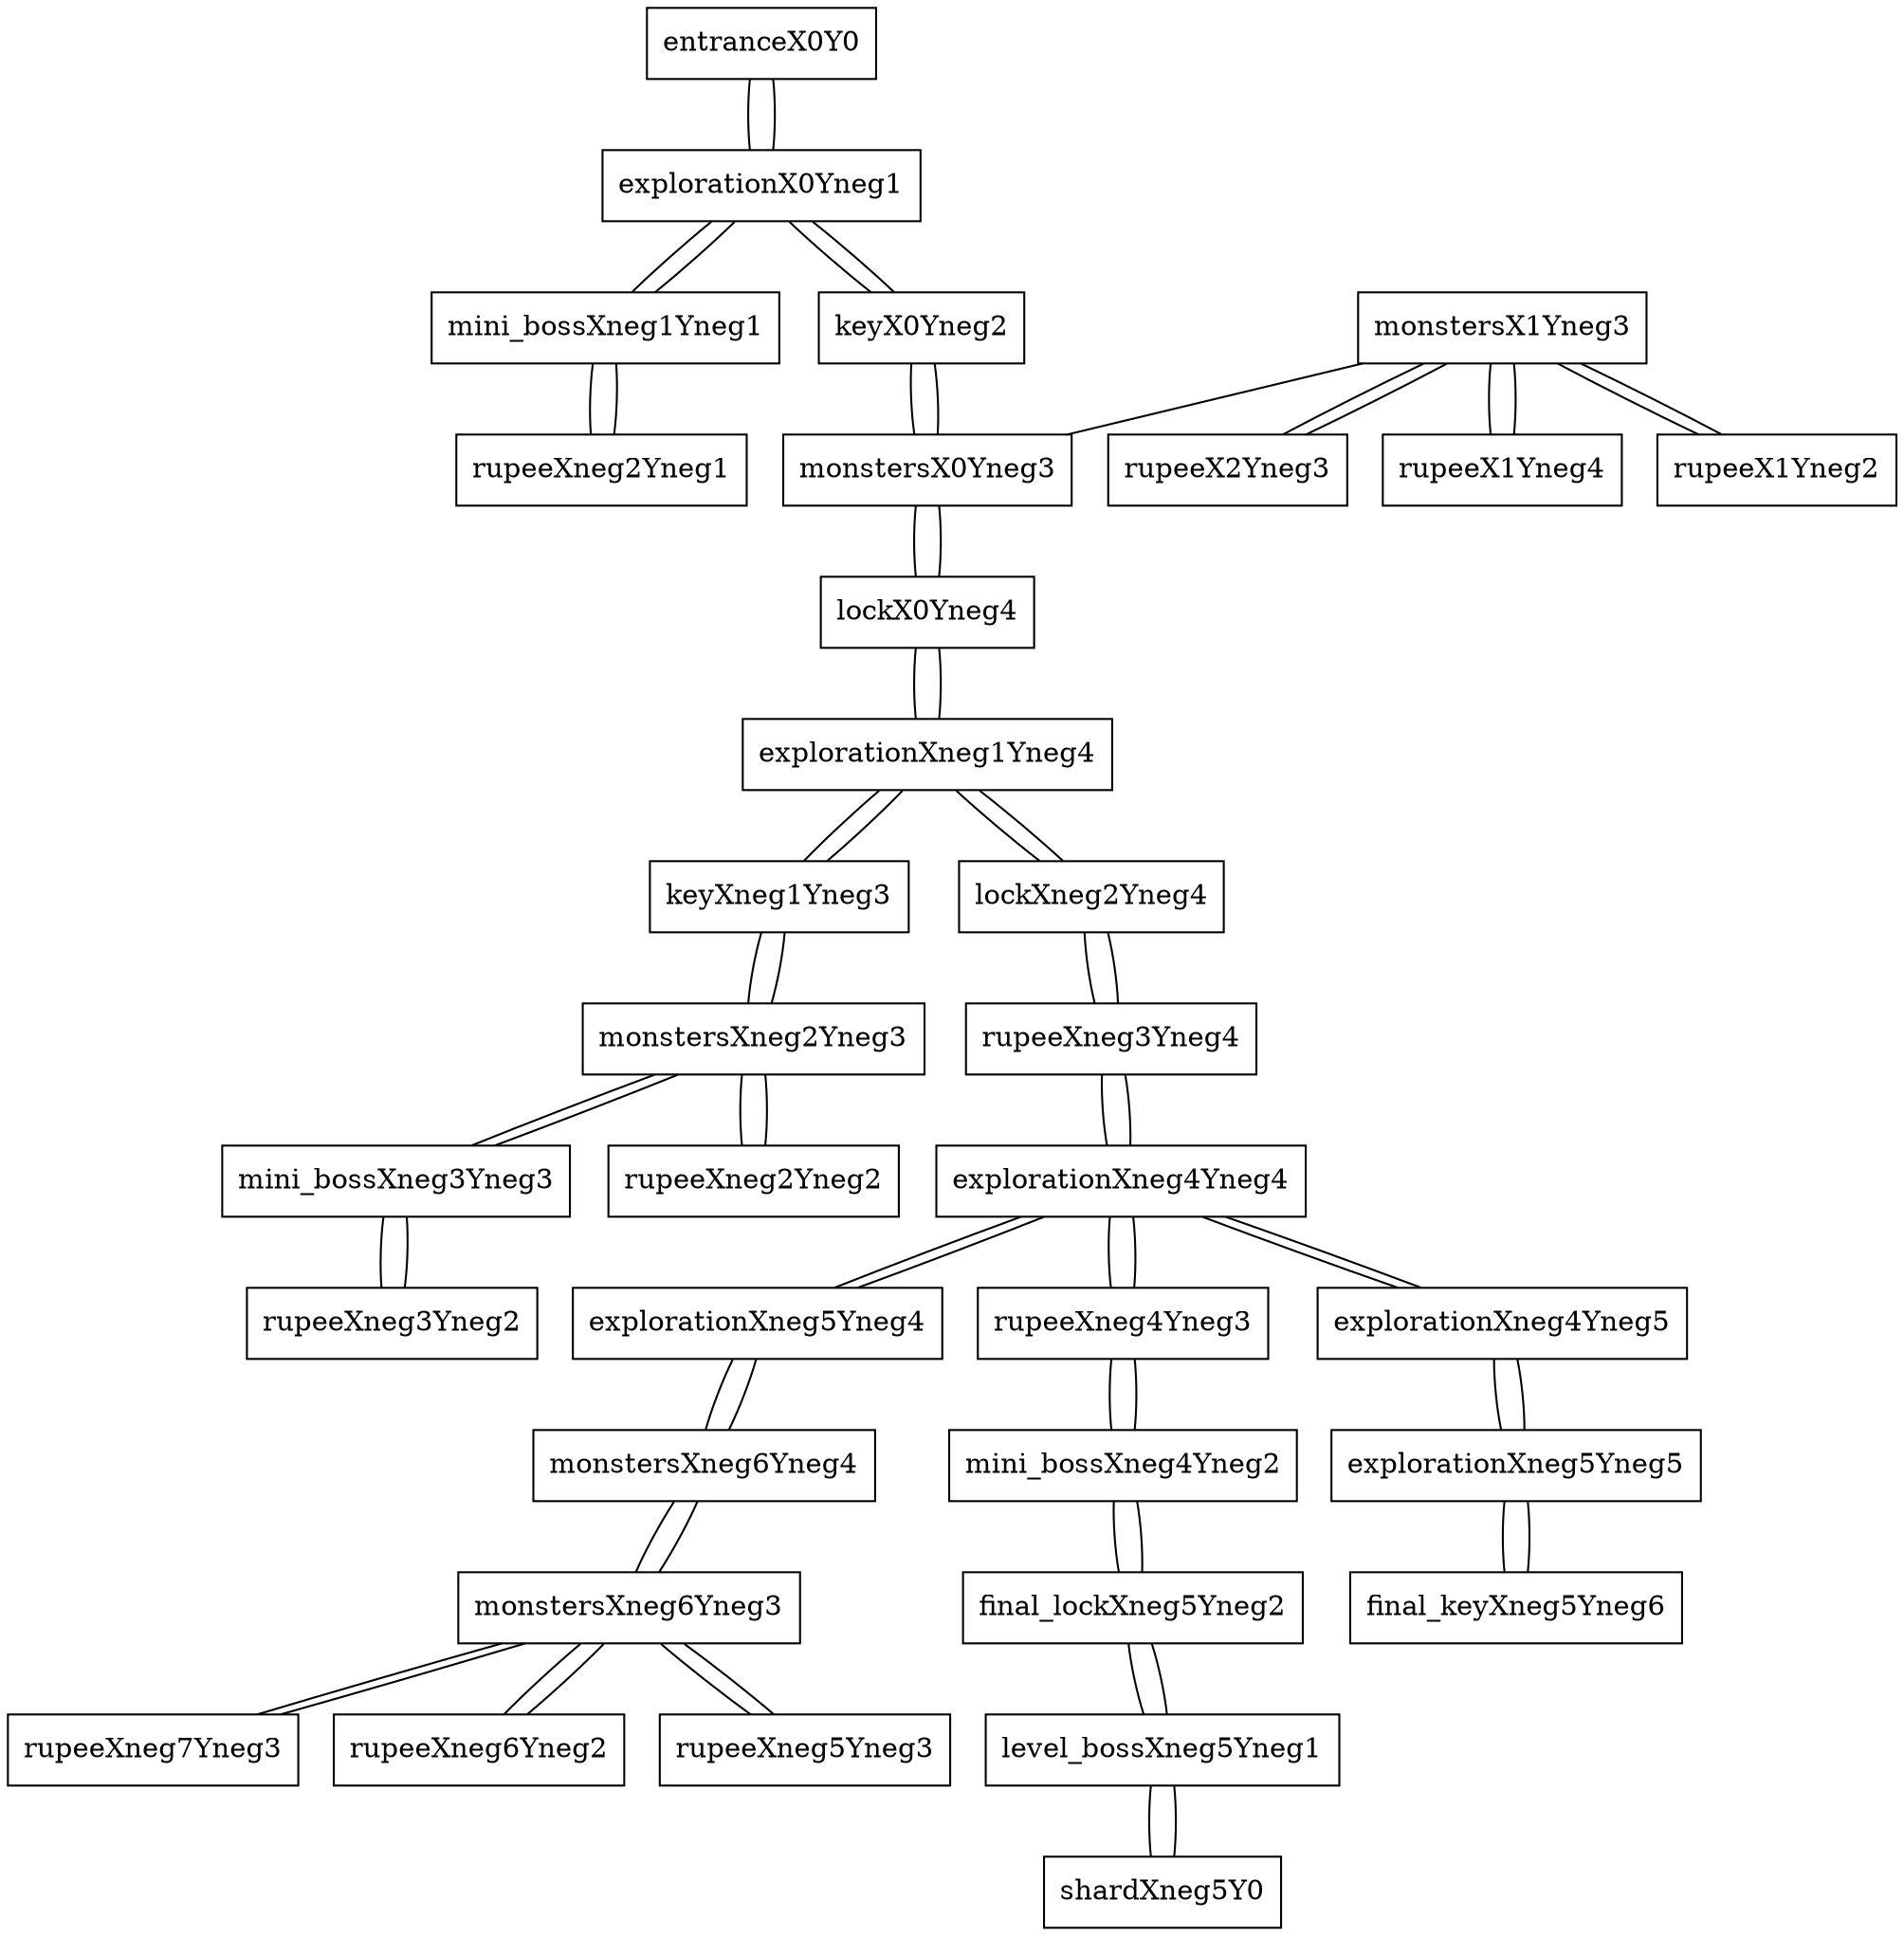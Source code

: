 graph space {

node [shape="box"]; entranceX0Y0 [pad="1.5,0.0" pos="0,0!"]; explorationX0Yneg1 [pad="1.5,0.0" pos="0,-1!"]; keyX0Yneg2 [pad="1.5,0.0" pos="0,-2!"]; monstersX0Yneg3 [pad="1.5,0.0" pos="0,-3!"]; monstersX1Yneg3 [pad="1.5,0.0" pos="1,-3!"]; rupeeX1Yneg4 [pad="1.5,0.0" pos="1,-4!"]; rupeeX1Yneg2 [pad="1.5,0.0" pos="1,-2!"]; rupeeX2Yneg3 [pad="1.5,0.0" pos="2,-3!"]; mini_bossXneg1Yneg1 [pad="1.5,0.0" pos="-1,-1!"]; rupeeXneg2Yneg1 [pad="1.5,0.0" pos="-2,-1!"]; lockX0Yneg4 [pad="1.5,0.0" pos="0,-4!"]; explorationXneg1Yneg4 [pad="1.5,0.0" pos="-1,-4!"]; keyXneg1Yneg3 [pad="1.5,0.0" pos="-1,-3!"]; monstersXneg2Yneg3 [pad="1.5,0.0" pos="-2,-3!"]; rupeeXneg2Yneg2 [pad="1.5,0.0" pos="-2,-2!"]; mini_bossXneg3Yneg3 [pad="1.5,0.0" pos="-3,-3!"]; rupeeXneg3Yneg2 [pad="1.5,0.0" pos="-3,-2!"]; lockXneg2Yneg4 [pad="1.5,0.0" pos="-2,-4!"]; rupeeXneg3Yneg4 [pad="1.5,0.0" pos="-3,-4!"]; explorationXneg4Yneg4 [pad="1.5,0.0" pos="-4,-4!"]; explorationXneg4Yneg5 [pad="1.5,0.0" pos="-4,-5!"]; explorationXneg5Yneg4 [pad="1.5,0.0" pos="-5,-4!"]; rupeeXneg4Yneg3 [pad="1.5,0.0" pos="-4,-3!"]; monstersXneg6Yneg4 [pad="1.5,0.0" pos="-6,-4!"]; monstersXneg6Yneg3 [pad="1.5,0.0" pos="-6,-3!"]; rupeeXneg5Yneg3 [pad="1.5,0.0" pos="-5,-3!"]; rupeeXneg7Yneg3 [pad="1.5,0.0" pos="-7,-3!"]; rupeeXneg6Yneg2 [pad="1.5,0.0" pos="-6,-2!"]; mini_bossXneg4Yneg2 [pad="1.5,0.0" pos="-4,-2!"]; explorationXneg5Yneg5 [pad="1.5,0.0" pos="-5,-5!"]; final_keyXneg5Yneg6 [pad="1.5,0.0" pos="-5,-6!"]; final_lockXneg5Yneg2 [pad="1.5,0.0" pos="-5,-2!"]; level_bossXneg5Yneg1 [pad="1.5,0.0" pos="-5,-1!"]; shardXneg5Y0 [pad="1.5,0.0" pos="-5,0!"]; 
entranceX0Y0 -- explorationX0Yneg1;
explorationX0Yneg1 -- mini_bossXneg1Yneg1;
explorationX0Yneg1 -- entranceX0Y0;
explorationX0Yneg1 -- keyX0Yneg2;
keyX0Yneg2 -- explorationX0Yneg1;
keyX0Yneg2 -- monstersX0Yneg3;
monstersX0Yneg3 -- keyX0Yneg2;
monstersX0Yneg3 -- lockX0Yneg4;
monstersX1Yneg3 -- rupeeX1Yneg2;
monstersX1Yneg3 -- rupeeX2Yneg3;
monstersX1Yneg3 -- rupeeX1Yneg4;
monstersX1Yneg3 -- monstersX0Yneg3;
rupeeX1Yneg4 -- monstersX1Yneg3;
rupeeX1Yneg2 -- monstersX1Yneg3;
rupeeX2Yneg3 -- monstersX1Yneg3;
mini_bossXneg1Yneg1 -- rupeeXneg2Yneg1;
mini_bossXneg1Yneg1 -- explorationX0Yneg1;
rupeeXneg2Yneg1 -- mini_bossXneg1Yneg1;
lockX0Yneg4 -- explorationXneg1Yneg4;
lockX0Yneg4 -- monstersX0Yneg3;
explorationXneg1Yneg4 -- lockXneg2Yneg4;
explorationXneg1Yneg4 -- keyXneg1Yneg3;
explorationXneg1Yneg4 -- lockX0Yneg4;
keyXneg1Yneg3 -- monstersXneg2Yneg3;
keyXneg1Yneg3 -- explorationXneg1Yneg4;
monstersXneg2Yneg3 -- mini_bossXneg3Yneg3;
monstersXneg2Yneg3 -- rupeeXneg2Yneg2;
monstersXneg2Yneg3 -- keyXneg1Yneg3;
rupeeXneg2Yneg2 -- monstersXneg2Yneg3;
mini_bossXneg3Yneg3 -- rupeeXneg3Yneg2;
mini_bossXneg3Yneg3 -- monstersXneg2Yneg3;
rupeeXneg3Yneg2 -- mini_bossXneg3Yneg3;
lockXneg2Yneg4 -- rupeeXneg3Yneg4;
lockXneg2Yneg4 -- explorationXneg1Yneg4;
rupeeXneg3Yneg4 -- explorationXneg4Yneg4;
rupeeXneg3Yneg4 -- lockXneg2Yneg4;
explorationXneg4Yneg4 -- explorationXneg4Yneg5;
explorationXneg4Yneg4 -- explorationXneg5Yneg4;
explorationXneg4Yneg4 -- rupeeXneg4Yneg3;
explorationXneg4Yneg4 -- rupeeXneg3Yneg4;
explorationXneg4Yneg5 -- explorationXneg5Yneg5;
explorationXneg4Yneg5 -- explorationXneg4Yneg4;
explorationXneg5Yneg4 -- monstersXneg6Yneg4;
explorationXneg5Yneg4 -- explorationXneg4Yneg4;
rupeeXneg4Yneg3 -- explorationXneg4Yneg4;
rupeeXneg4Yneg3 -- mini_bossXneg4Yneg2;
monstersXneg6Yneg4 -- monstersXneg6Yneg3;
monstersXneg6Yneg4 -- explorationXneg5Yneg4;
monstersXneg6Yneg3 -- rupeeXneg7Yneg3;
monstersXneg6Yneg3 -- rupeeXneg6Yneg2;
monstersXneg6Yneg3 -- rupeeXneg5Yneg3;
monstersXneg6Yneg3 -- monstersXneg6Yneg4;
rupeeXneg5Yneg3 -- monstersXneg6Yneg3;
rupeeXneg7Yneg3 -- monstersXneg6Yneg3;
rupeeXneg6Yneg2 -- monstersXneg6Yneg3;
mini_bossXneg4Yneg2 -- final_lockXneg5Yneg2;
mini_bossXneg4Yneg2 -- rupeeXneg4Yneg3;
explorationXneg5Yneg5 -- final_keyXneg5Yneg6;
explorationXneg5Yneg5 -- explorationXneg4Yneg5;
final_keyXneg5Yneg6 -- explorationXneg5Yneg5;
final_lockXneg5Yneg2 -- level_bossXneg5Yneg1;
final_lockXneg5Yneg2 -- mini_bossXneg4Yneg2;
level_bossXneg5Yneg1 -- shardXneg5Y0;
level_bossXneg5Yneg1 -- final_lockXneg5Yneg2;
shardXneg5Y0 -- level_bossXneg5Yneg1;
}
